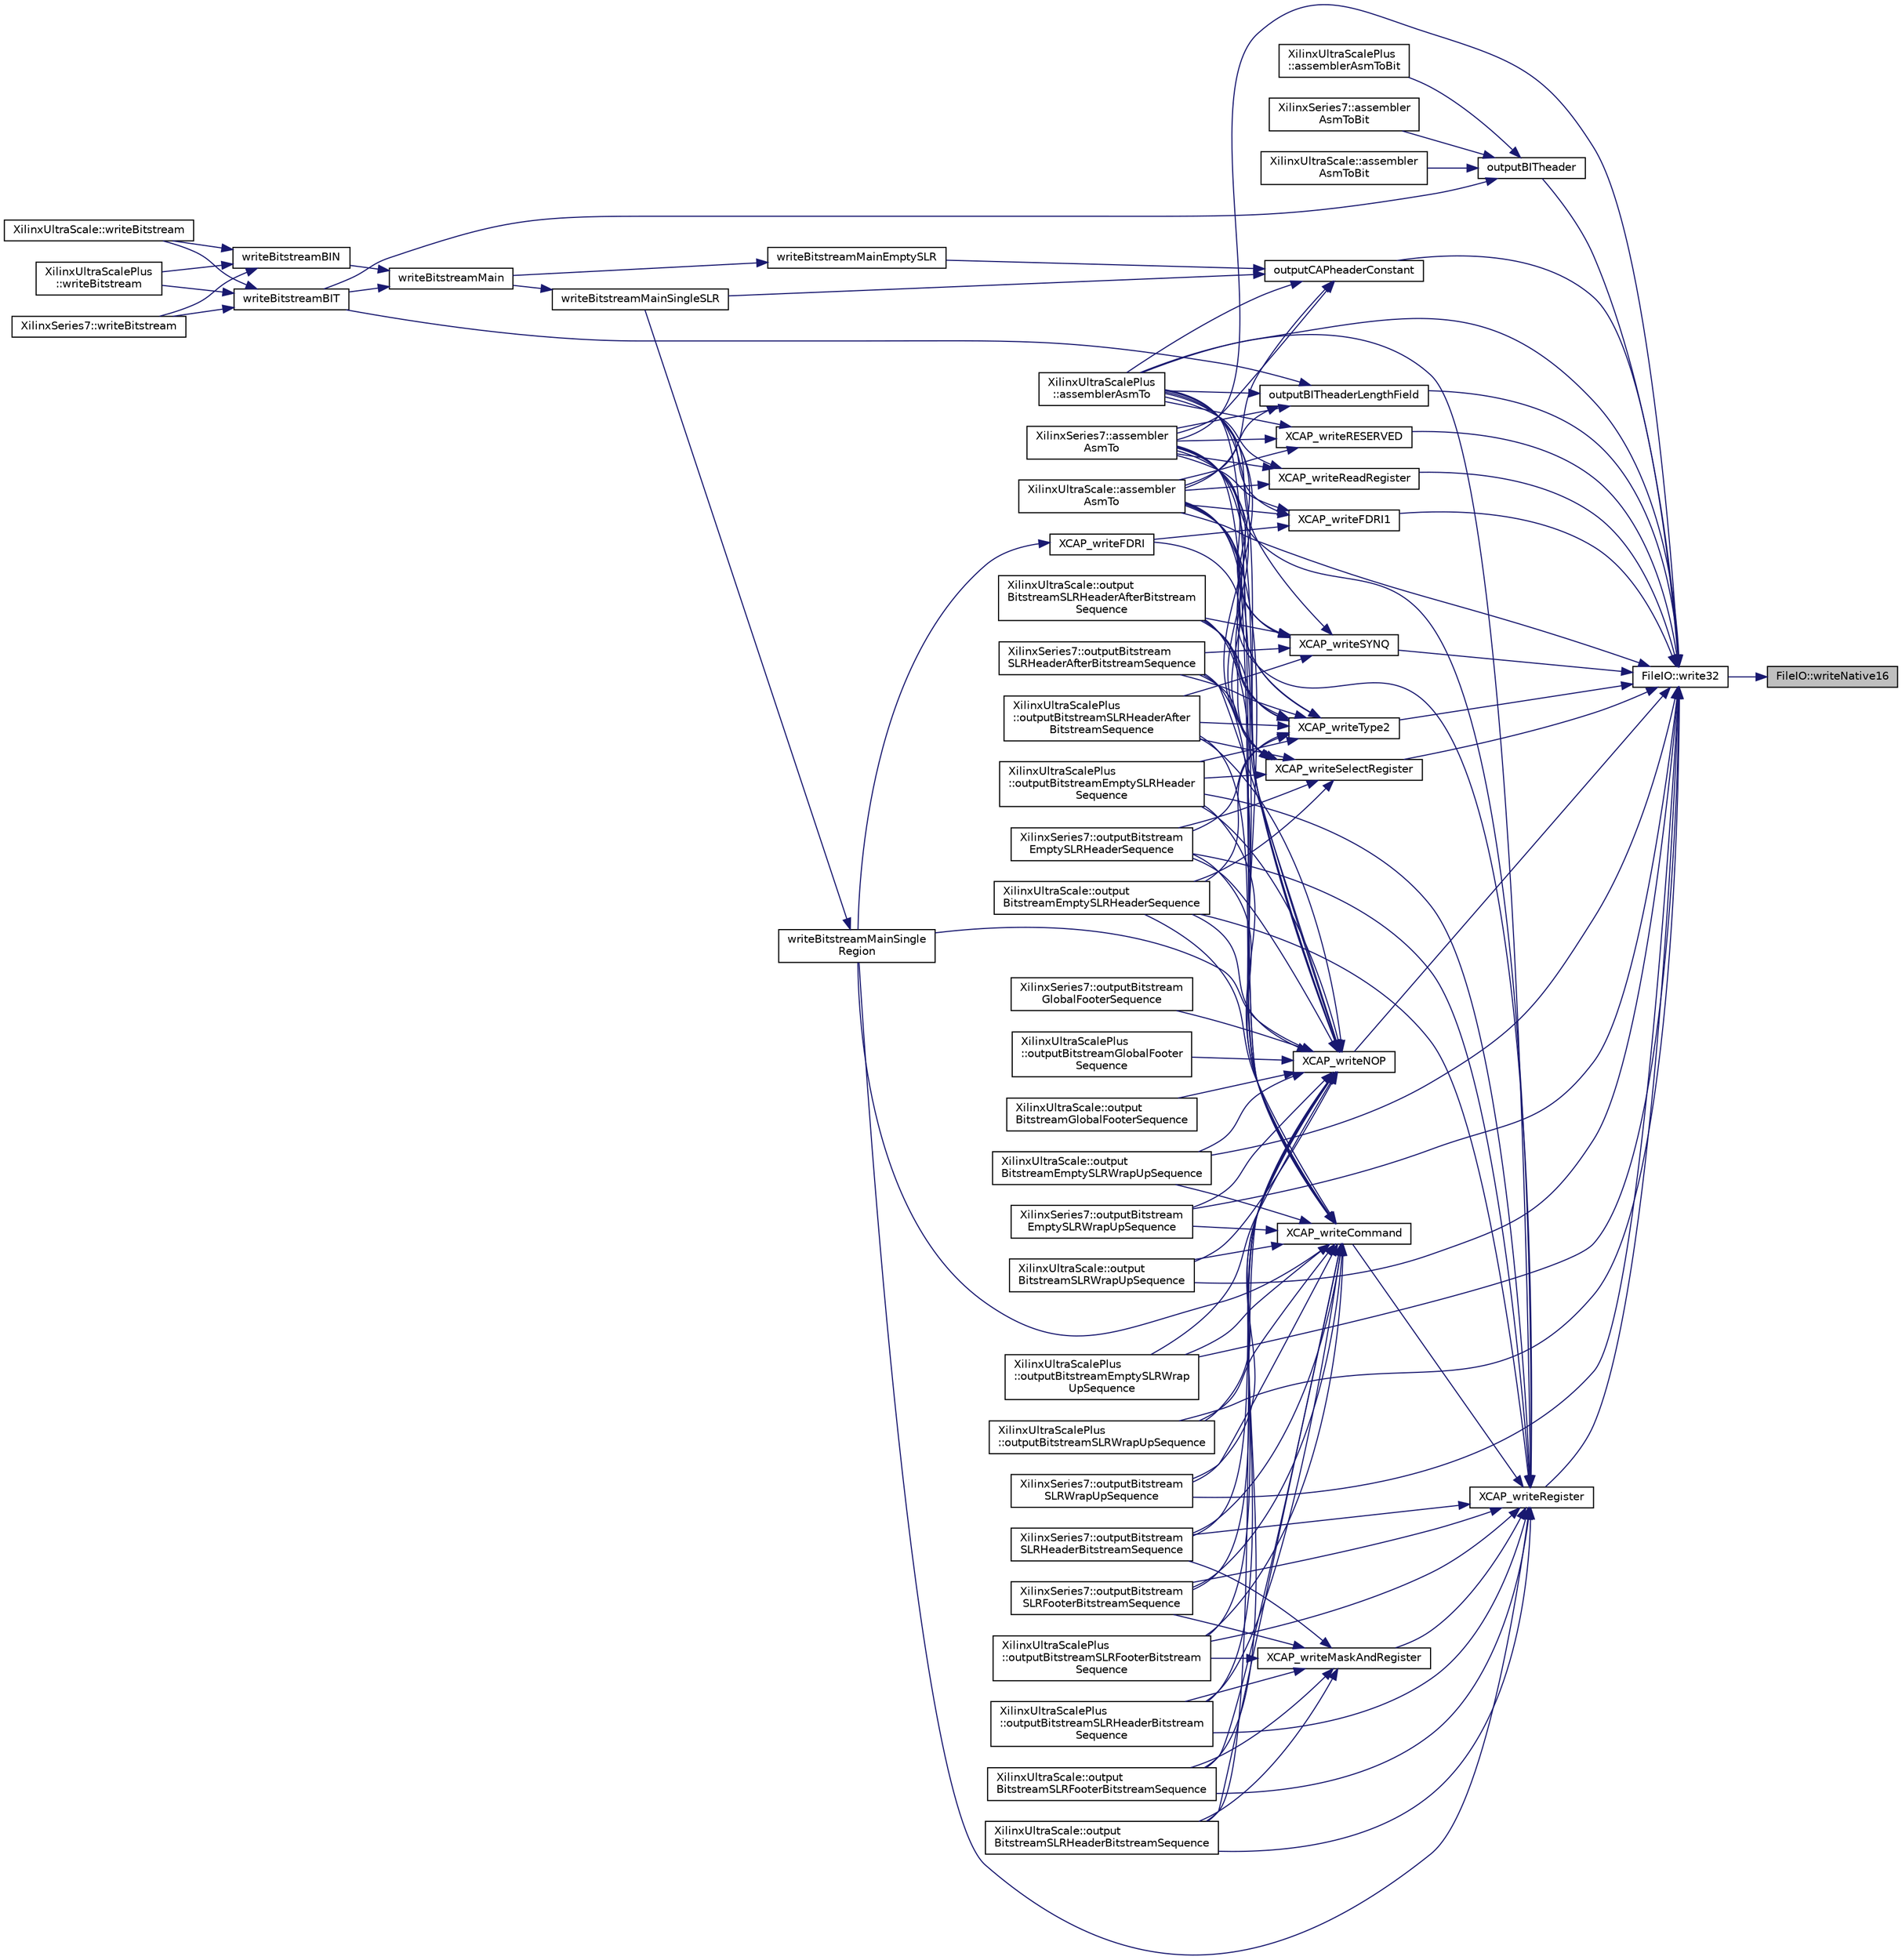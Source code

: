 digraph "FileIO::writeNative16"
{
 // INTERACTIVE_SVG=YES
 // LATEX_PDF_SIZE
  edge [fontname="Helvetica",fontsize="10",labelfontname="Helvetica",labelfontsize="10"];
  node [fontname="Helvetica",fontsize="10",shape=record];
  rankdir="RL";
  Node1 [label="FileIO::writeNative16",height=0.2,width=0.4,color="black", fillcolor="grey75", style="filled", fontcolor="black",tooltip=" "];
  Node1 -> Node2 [dir="back",color="midnightblue",fontsize="10",style="solid",fontname="Helvetica"];
  Node2 [label="FileIO::write32",height=0.2,width=0.4,color="black", fillcolor="white", style="filled",URL="$namespaceFileIO.html#afa294bfd5dd5b103f150467ec14e64a9",tooltip=" "];
  Node2 -> Node3 [dir="back",color="midnightblue",fontsize="10",style="solid",fontname="Helvetica"];
  Node3 [label="XilinxSeries7::assembler\lAsmTo",height=0.2,width=0.4,color="black", fillcolor="white", style="filled",URL="$classXilinxSeries7.html#a55408605598e79ef1e48420adf6848dd",tooltip=" "];
  Node2 -> Node4 [dir="back",color="midnightblue",fontsize="10",style="solid",fontname="Helvetica"];
  Node4 [label="XilinxUltraScale::assembler\lAsmTo",height=0.2,width=0.4,color="black", fillcolor="white", style="filled",URL="$classXilinxUltraScale.html#afc4e9db4c8bcd178dc5cdbb383973051",tooltip=" "];
  Node2 -> Node5 [dir="back",color="midnightblue",fontsize="10",style="solid",fontname="Helvetica"];
  Node5 [label="XilinxUltraScalePlus\l::assemblerAsmTo",height=0.2,width=0.4,color="black", fillcolor="white", style="filled",URL="$classXilinxUltraScalePlus.html#a7f5dd1945da9b8e8624369beb36c403d",tooltip=" "];
  Node2 -> Node6 [dir="back",color="midnightblue",fontsize="10",style="solid",fontname="Helvetica"];
  Node6 [label="outputBITheader",height=0.2,width=0.4,color="black", fillcolor="white", style="filled",URL="$inlineOutput_8h.html#a0c4ad3b4e1c62c65e46e9cd76047b39e",tooltip=" "];
  Node6 -> Node7 [dir="back",color="midnightblue",fontsize="10",style="solid",fontname="Helvetica"];
  Node7 [label="XilinxSeries7::assembler\lAsmToBit",height=0.2,width=0.4,color="black", fillcolor="white", style="filled",URL="$classXilinxSeries7.html#a5eba055b502e6ec005effa869b5c111b",tooltip=" "];
  Node6 -> Node8 [dir="back",color="midnightblue",fontsize="10",style="solid",fontname="Helvetica"];
  Node8 [label="XilinxUltraScale::assembler\lAsmToBit",height=0.2,width=0.4,color="black", fillcolor="white", style="filled",URL="$classXilinxUltraScale.html#a0c9e824e7511341e771c32f04bee4aa5",tooltip=" "];
  Node6 -> Node9 [dir="back",color="midnightblue",fontsize="10",style="solid",fontname="Helvetica"];
  Node9 [label="XilinxUltraScalePlus\l::assemblerAsmToBit",height=0.2,width=0.4,color="black", fillcolor="white", style="filled",URL="$classXilinxUltraScalePlus.html#a1aa2f41f22930582064e24bc6552eb09",tooltip=" "];
  Node6 -> Node10 [dir="back",color="midnightblue",fontsize="10",style="solid",fontname="Helvetica"];
  Node10 [label="writeBitstreamBIT",height=0.2,width=0.4,color="black", fillcolor="white", style="filled",URL="$inlineOutput_8h.html#a0add7e2ac43d97c33fb291db7ddce9ec",tooltip=" "];
  Node10 -> Node11 [dir="back",color="midnightblue",fontsize="10",style="solid",fontname="Helvetica"];
  Node11 [label="XilinxSeries7::writeBitstream",height=0.2,width=0.4,color="black", fillcolor="white", style="filled",URL="$classXilinxSeries7.html#a8e89db38dbb60abae6aeec780fff5015",tooltip=" "];
  Node10 -> Node12 [dir="back",color="midnightblue",fontsize="10",style="solid",fontname="Helvetica"];
  Node12 [label="XilinxUltraScale::writeBitstream",height=0.2,width=0.4,color="black", fillcolor="white", style="filled",URL="$classXilinxUltraScale.html#af163f68ca538a15deb895f71c18e29f1",tooltip=" "];
  Node10 -> Node13 [dir="back",color="midnightblue",fontsize="10",style="solid",fontname="Helvetica"];
  Node13 [label="XilinxUltraScalePlus\l::writeBitstream",height=0.2,width=0.4,color="black", fillcolor="white", style="filled",URL="$classXilinxUltraScalePlus.html#a9ccfa49a6f644294caee371fec039174",tooltip=" "];
  Node2 -> Node14 [dir="back",color="midnightblue",fontsize="10",style="solid",fontname="Helvetica"];
  Node14 [label="outputBITheaderLengthField",height=0.2,width=0.4,color="black", fillcolor="white", style="filled",URL="$inlineOutput_8h.html#a9b17679cb3f38c38b0faa8f0eff9fda6",tooltip=" "];
  Node14 -> Node3 [dir="back",color="midnightblue",fontsize="10",style="solid",fontname="Helvetica"];
  Node14 -> Node4 [dir="back",color="midnightblue",fontsize="10",style="solid",fontname="Helvetica"];
  Node14 -> Node5 [dir="back",color="midnightblue",fontsize="10",style="solid",fontname="Helvetica"];
  Node14 -> Node10 [dir="back",color="midnightblue",fontsize="10",style="solid",fontname="Helvetica"];
  Node2 -> Node15 [dir="back",color="midnightblue",fontsize="10",style="solid",fontname="Helvetica"];
  Node15 [label="XilinxUltraScale::output\lBitstreamEmptySLRWrapUpSequence",height=0.2,width=0.4,color="black", fillcolor="white", style="filled",URL="$classXilinxUltraScale.html#a6f9106dbebe8238c462168682c2b698f",tooltip=" "];
  Node2 -> Node16 [dir="back",color="midnightblue",fontsize="10",style="solid",fontname="Helvetica"];
  Node16 [label="XilinxSeries7::outputBitstream\lEmptySLRWrapUpSequence",height=0.2,width=0.4,color="black", fillcolor="white", style="filled",URL="$classXilinxSeries7.html#a72052347225f7095ff980ce68b207d55",tooltip=" "];
  Node2 -> Node17 [dir="back",color="midnightblue",fontsize="10",style="solid",fontname="Helvetica"];
  Node17 [label="XilinxUltraScalePlus\l::outputBitstreamEmptySLRWrap\lUpSequence",height=0.2,width=0.4,color="black", fillcolor="white", style="filled",URL="$classXilinxUltraScalePlus.html#abb22b7fd472cce80f5b270dfcdd5ae9b",tooltip=" "];
  Node2 -> Node18 [dir="back",color="midnightblue",fontsize="10",style="solid",fontname="Helvetica"];
  Node18 [label="XilinxUltraScalePlus\l::outputBitstreamSLRWrapUpSequence",height=0.2,width=0.4,color="black", fillcolor="white", style="filled",URL="$classXilinxUltraScalePlus.html#af7e5019f3c45360abdf3fb4bda8d06ae",tooltip=" "];
  Node2 -> Node19 [dir="back",color="midnightblue",fontsize="10",style="solid",fontname="Helvetica"];
  Node19 [label="XilinxSeries7::outputBitstream\lSLRWrapUpSequence",height=0.2,width=0.4,color="black", fillcolor="white", style="filled",URL="$classXilinxSeries7.html#a2dedd177e85edd6911fedc87a87af82f",tooltip=" "];
  Node2 -> Node20 [dir="back",color="midnightblue",fontsize="10",style="solid",fontname="Helvetica"];
  Node20 [label="XilinxUltraScale::output\lBitstreamSLRWrapUpSequence",height=0.2,width=0.4,color="black", fillcolor="white", style="filled",URL="$classXilinxUltraScale.html#a907aa9d9c52fb0f58d1038c3ae994e8f",tooltip=" "];
  Node2 -> Node21 [dir="back",color="midnightblue",fontsize="10",style="solid",fontname="Helvetica"];
  Node21 [label="outputCAPheaderConstant",height=0.2,width=0.4,color="black", fillcolor="white", style="filled",URL="$inlineOutput_8h.html#a8fe62d8bda9cec6b6de8d1d13539044d",tooltip=" "];
  Node21 -> Node3 [dir="back",color="midnightblue",fontsize="10",style="solid",fontname="Helvetica"];
  Node21 -> Node4 [dir="back",color="midnightblue",fontsize="10",style="solid",fontname="Helvetica"];
  Node21 -> Node5 [dir="back",color="midnightblue",fontsize="10",style="solid",fontname="Helvetica"];
  Node21 -> Node22 [dir="back",color="midnightblue",fontsize="10",style="solid",fontname="Helvetica"];
  Node22 [label="writeBitstreamMainEmptySLR",height=0.2,width=0.4,color="black", fillcolor="white", style="filled",URL="$inlineOutput_8h.html#a4f52ac6156f635c9592b03690073d51a",tooltip=" "];
  Node22 -> Node23 [dir="back",color="midnightblue",fontsize="10",style="solid",fontname="Helvetica"];
  Node23 [label="writeBitstreamMain",height=0.2,width=0.4,color="black", fillcolor="white", style="filled",URL="$inlineOutput_8h.html#a3064b8b594edb427558e5c0c5935ba95",tooltip=" "];
  Node23 -> Node24 [dir="back",color="midnightblue",fontsize="10",style="solid",fontname="Helvetica"];
  Node24 [label="writeBitstreamBIN",height=0.2,width=0.4,color="black", fillcolor="white", style="filled",URL="$inlineOutput_8h.html#a219921af6a6c3663879d6929317e2a20",tooltip=" "];
  Node24 -> Node11 [dir="back",color="midnightblue",fontsize="10",style="solid",fontname="Helvetica"];
  Node24 -> Node13 [dir="back",color="midnightblue",fontsize="10",style="solid",fontname="Helvetica"];
  Node24 -> Node12 [dir="back",color="midnightblue",fontsize="10",style="solid",fontname="Helvetica"];
  Node23 -> Node10 [dir="back",color="midnightblue",fontsize="10",style="solid",fontname="Helvetica"];
  Node21 -> Node25 [dir="back",color="midnightblue",fontsize="10",style="solid",fontname="Helvetica"];
  Node25 [label="writeBitstreamMainSingleSLR",height=0.2,width=0.4,color="black", fillcolor="white", style="filled",URL="$inlineOutput_8h.html#a5fd8525df590cbfc7afc058df8335ab8",tooltip=" "];
  Node25 -> Node23 [dir="back",color="midnightblue",fontsize="10",style="solid",fontname="Helvetica"];
  Node2 -> Node26 [dir="back",color="midnightblue",fontsize="10",style="solid",fontname="Helvetica"];
  Node26 [label="XCAP_writeFDRI1",height=0.2,width=0.4,color="black", fillcolor="white", style="filled",URL="$inlineCAP_8h.html#a4d5beb2ea0b41f6e58399b91f402018e",tooltip="Generate and write only a type 1 FDRI command."];
  Node26 -> Node3 [dir="back",color="midnightblue",fontsize="10",style="solid",fontname="Helvetica"];
  Node26 -> Node4 [dir="back",color="midnightblue",fontsize="10",style="solid",fontname="Helvetica"];
  Node26 -> Node5 [dir="back",color="midnightblue",fontsize="10",style="solid",fontname="Helvetica"];
  Node26 -> Node27 [dir="back",color="midnightblue",fontsize="10",style="solid",fontname="Helvetica"];
  Node27 [label="XCAP_writeFDRI",height=0.2,width=0.4,color="black", fillcolor="white", style="filled",URL="$inlineCAP_8h.html#a53b36536da1931208ed86ec193d53a96",tooltip="Generate and write an FDRI command. Always uses type 2 command for simplicity."];
  Node27 -> Node28 [dir="back",color="midnightblue",fontsize="10",style="solid",fontname="Helvetica"];
  Node28 [label="writeBitstreamMainSingle\lRegion",height=0.2,width=0.4,color="black", fillcolor="white", style="filled",URL="$inlineOutput_8h.html#af14ad53082c77eb7649df04c0ccd87bf",tooltip=" "];
  Node28 -> Node25 [dir="back",color="midnightblue",fontsize="10",style="solid",fontname="Helvetica"];
  Node2 -> Node29 [dir="back",color="midnightblue",fontsize="10",style="solid",fontname="Helvetica"];
  Node29 [label="XCAP_writeNOP",height=0.2,width=0.4,color="black", fillcolor="white", style="filled",URL="$inlineCAP_8h.html#ae2bc9aff89db85a902d83e720fb6aea4",tooltip="Generate the encoding for NOP instructions and write them to file ofstream."];
  Node29 -> Node3 [dir="back",color="midnightblue",fontsize="10",style="solid",fontname="Helvetica"];
  Node29 -> Node4 [dir="back",color="midnightblue",fontsize="10",style="solid",fontname="Helvetica"];
  Node29 -> Node5 [dir="back",color="midnightblue",fontsize="10",style="solid",fontname="Helvetica"];
  Node29 -> Node30 [dir="back",color="midnightblue",fontsize="10",style="solid",fontname="Helvetica"];
  Node30 [label="XilinxUltraScalePlus\l::outputBitstreamEmptySLRHeader\lSequence",height=0.2,width=0.4,color="black", fillcolor="white", style="filled",URL="$classXilinxUltraScalePlus.html#a62860b8feb969823efe314884632cdf5",tooltip=" "];
  Node29 -> Node31 [dir="back",color="midnightblue",fontsize="10",style="solid",fontname="Helvetica"];
  Node31 [label="XilinxSeries7::outputBitstream\lEmptySLRHeaderSequence",height=0.2,width=0.4,color="black", fillcolor="white", style="filled",URL="$classXilinxSeries7.html#a91a3c0ba562a173a1025c3e88bb3a396",tooltip=" "];
  Node29 -> Node32 [dir="back",color="midnightblue",fontsize="10",style="solid",fontname="Helvetica"];
  Node32 [label="XilinxUltraScale::output\lBitstreamEmptySLRHeaderSequence",height=0.2,width=0.4,color="black", fillcolor="white", style="filled",URL="$classXilinxUltraScale.html#ae14390ee28e7fb6f68e83b6c712b5a43",tooltip=" "];
  Node29 -> Node16 [dir="back",color="midnightblue",fontsize="10",style="solid",fontname="Helvetica"];
  Node29 -> Node15 [dir="back",color="midnightblue",fontsize="10",style="solid",fontname="Helvetica"];
  Node29 -> Node17 [dir="back",color="midnightblue",fontsize="10",style="solid",fontname="Helvetica"];
  Node29 -> Node33 [dir="back",color="midnightblue",fontsize="10",style="solid",fontname="Helvetica"];
  Node33 [label="XilinxSeries7::outputBitstream\lGlobalFooterSequence",height=0.2,width=0.4,color="black", fillcolor="white", style="filled",URL="$classXilinxSeries7.html#af64c6fe4b86897baa2fa6e64fed1c6af",tooltip=" "];
  Node29 -> Node34 [dir="back",color="midnightblue",fontsize="10",style="solid",fontname="Helvetica"];
  Node34 [label="XilinxUltraScalePlus\l::outputBitstreamGlobalFooter\lSequence",height=0.2,width=0.4,color="black", fillcolor="white", style="filled",URL="$classXilinxUltraScalePlus.html#aea7bba267c386108c5b335cb61e3fad6",tooltip=" "];
  Node29 -> Node35 [dir="back",color="midnightblue",fontsize="10",style="solid",fontname="Helvetica"];
  Node35 [label="XilinxUltraScale::output\lBitstreamGlobalFooterSequence",height=0.2,width=0.4,color="black", fillcolor="white", style="filled",URL="$classXilinxUltraScale.html#a7af5e17d3ef663e7e539d3f815ca2d48",tooltip=" "];
  Node29 -> Node36 [dir="back",color="midnightblue",fontsize="10",style="solid",fontname="Helvetica"];
  Node36 [label="XilinxSeries7::outputBitstream\lSLRFooterBitstreamSequence",height=0.2,width=0.4,color="black", fillcolor="white", style="filled",URL="$classXilinxSeries7.html#a3af4f704c72de38a357b3d7162f39e63",tooltip=" "];
  Node29 -> Node37 [dir="back",color="midnightblue",fontsize="10",style="solid",fontname="Helvetica"];
  Node37 [label="XilinxUltraScalePlus\l::outputBitstreamSLRFooterBitstream\lSequence",height=0.2,width=0.4,color="black", fillcolor="white", style="filled",URL="$classXilinxUltraScalePlus.html#a0f85d780e00a3bc687831b8bc1d3646c",tooltip=" "];
  Node29 -> Node38 [dir="back",color="midnightblue",fontsize="10",style="solid",fontname="Helvetica"];
  Node38 [label="XilinxUltraScale::output\lBitstreamSLRFooterBitstreamSequence",height=0.2,width=0.4,color="black", fillcolor="white", style="filled",URL="$classXilinxUltraScale.html#af294615bb77ed6aef666bbac5b6f0b59",tooltip=" "];
  Node29 -> Node39 [dir="back",color="midnightblue",fontsize="10",style="solid",fontname="Helvetica"];
  Node39 [label="XilinxUltraScale::output\lBitstreamSLRHeaderAfterBitstream\lSequence",height=0.2,width=0.4,color="black", fillcolor="white", style="filled",URL="$classXilinxUltraScale.html#add2aeffe25f7261c7f240e6aeaf686fa",tooltip=" "];
  Node29 -> Node40 [dir="back",color="midnightblue",fontsize="10",style="solid",fontname="Helvetica"];
  Node40 [label="XilinxSeries7::outputBitstream\lSLRHeaderAfterBitstreamSequence",height=0.2,width=0.4,color="black", fillcolor="white", style="filled",URL="$classXilinxSeries7.html#a25f779cb66534990336e9e6abbca8e9a",tooltip=" "];
  Node29 -> Node41 [dir="back",color="midnightblue",fontsize="10",style="solid",fontname="Helvetica"];
  Node41 [label="XilinxUltraScalePlus\l::outputBitstreamSLRHeaderAfter\lBitstreamSequence",height=0.2,width=0.4,color="black", fillcolor="white", style="filled",URL="$classXilinxUltraScalePlus.html#a15594d8a8ef3e566a76d4266543cb5f3",tooltip=" "];
  Node29 -> Node42 [dir="back",color="midnightblue",fontsize="10",style="solid",fontname="Helvetica"];
  Node42 [label="XilinxUltraScale::output\lBitstreamSLRHeaderBitstreamSequence",height=0.2,width=0.4,color="black", fillcolor="white", style="filled",URL="$classXilinxUltraScale.html#af02eeea33625e348469cb6e4957f4632",tooltip=" "];
  Node29 -> Node43 [dir="back",color="midnightblue",fontsize="10",style="solid",fontname="Helvetica"];
  Node43 [label="XilinxSeries7::outputBitstream\lSLRHeaderBitstreamSequence",height=0.2,width=0.4,color="black", fillcolor="white", style="filled",URL="$classXilinxSeries7.html#aee61eb0fdac436117fc21932118d98e9",tooltip=" "];
  Node29 -> Node44 [dir="back",color="midnightblue",fontsize="10",style="solid",fontname="Helvetica"];
  Node44 [label="XilinxUltraScalePlus\l::outputBitstreamSLRHeaderBitstream\lSequence",height=0.2,width=0.4,color="black", fillcolor="white", style="filled",URL="$classXilinxUltraScalePlus.html#afd2fb1ce101f83febe2024561c823a11",tooltip=" "];
  Node29 -> Node19 [dir="back",color="midnightblue",fontsize="10",style="solid",fontname="Helvetica"];
  Node29 -> Node20 [dir="back",color="midnightblue",fontsize="10",style="solid",fontname="Helvetica"];
  Node29 -> Node18 [dir="back",color="midnightblue",fontsize="10",style="solid",fontname="Helvetica"];
  Node29 -> Node28 [dir="back",color="midnightblue",fontsize="10",style="solid",fontname="Helvetica"];
  Node2 -> Node45 [dir="back",color="midnightblue",fontsize="10",style="solid",fontname="Helvetica"];
  Node45 [label="XCAP_writeReadRegister",height=0.2,width=0.4,color="black", fillcolor="white", style="filled",URL="$inlineCAP_8h.html#aedc42f01b31e3e5ab31304a44c28bf75",tooltip="Generate the encoding for reading a CAP register and write it to file ofstream."];
  Node45 -> Node3 [dir="back",color="midnightblue",fontsize="10",style="solid",fontname="Helvetica"];
  Node45 -> Node5 [dir="back",color="midnightblue",fontsize="10",style="solid",fontname="Helvetica"];
  Node45 -> Node4 [dir="back",color="midnightblue",fontsize="10",style="solid",fontname="Helvetica"];
  Node2 -> Node46 [dir="back",color="midnightblue",fontsize="10",style="solid",fontname="Helvetica"];
  Node46 [label="XCAP_writeRegister",height=0.2,width=0.4,color="black", fillcolor="white", style="filled",URL="$inlineCAP_8h.html#a24c8331140999d0419c1a11ab3250d96",tooltip="Generate the encoding for writing a CAP register and write it to file ofstream."];
  Node46 -> Node3 [dir="back",color="midnightblue",fontsize="10",style="solid",fontname="Helvetica"];
  Node46 -> Node4 [dir="back",color="midnightblue",fontsize="10",style="solid",fontname="Helvetica"];
  Node46 -> Node5 [dir="back",color="midnightblue",fontsize="10",style="solid",fontname="Helvetica"];
  Node46 -> Node32 [dir="back",color="midnightblue",fontsize="10",style="solid",fontname="Helvetica"];
  Node46 -> Node31 [dir="back",color="midnightblue",fontsize="10",style="solid",fontname="Helvetica"];
  Node46 -> Node30 [dir="back",color="midnightblue",fontsize="10",style="solid",fontname="Helvetica"];
  Node46 -> Node37 [dir="back",color="midnightblue",fontsize="10",style="solid",fontname="Helvetica"];
  Node46 -> Node36 [dir="back",color="midnightblue",fontsize="10",style="solid",fontname="Helvetica"];
  Node46 -> Node38 [dir="back",color="midnightblue",fontsize="10",style="solid",fontname="Helvetica"];
  Node46 -> Node44 [dir="back",color="midnightblue",fontsize="10",style="solid",fontname="Helvetica"];
  Node46 -> Node43 [dir="back",color="midnightblue",fontsize="10",style="solid",fontname="Helvetica"];
  Node46 -> Node42 [dir="back",color="midnightblue",fontsize="10",style="solid",fontname="Helvetica"];
  Node46 -> Node28 [dir="back",color="midnightblue",fontsize="10",style="solid",fontname="Helvetica"];
  Node46 -> Node47 [dir="back",color="midnightblue",fontsize="10",style="solid",fontname="Helvetica"];
  Node47 [label="XCAP_writeCommand",height=0.2,width=0.4,color="black", fillcolor="white", style="filled",URL="$inlineCAP_8h.html#a523184af01d1123a582731ec80edb78b",tooltip="Generate the encoding for writing a CAP command and write it to file ofstream."];
  Node47 -> Node3 [dir="back",color="midnightblue",fontsize="10",style="solid",fontname="Helvetica"];
  Node47 -> Node4 [dir="back",color="midnightblue",fontsize="10",style="solid",fontname="Helvetica"];
  Node47 -> Node5 [dir="back",color="midnightblue",fontsize="10",style="solid",fontname="Helvetica"];
  Node47 -> Node30 [dir="back",color="midnightblue",fontsize="10",style="solid",fontname="Helvetica"];
  Node47 -> Node32 [dir="back",color="midnightblue",fontsize="10",style="solid",fontname="Helvetica"];
  Node47 -> Node31 [dir="back",color="midnightblue",fontsize="10",style="solid",fontname="Helvetica"];
  Node47 -> Node15 [dir="back",color="midnightblue",fontsize="10",style="solid",fontname="Helvetica"];
  Node47 -> Node16 [dir="back",color="midnightblue",fontsize="10",style="solid",fontname="Helvetica"];
  Node47 -> Node17 [dir="back",color="midnightblue",fontsize="10",style="solid",fontname="Helvetica"];
  Node47 -> Node37 [dir="back",color="midnightblue",fontsize="10",style="solid",fontname="Helvetica"];
  Node47 -> Node38 [dir="back",color="midnightblue",fontsize="10",style="solid",fontname="Helvetica"];
  Node47 -> Node36 [dir="back",color="midnightblue",fontsize="10",style="solid",fontname="Helvetica"];
  Node47 -> Node40 [dir="back",color="midnightblue",fontsize="10",style="solid",fontname="Helvetica"];
  Node47 -> Node39 [dir="back",color="midnightblue",fontsize="10",style="solid",fontname="Helvetica"];
  Node47 -> Node41 [dir="back",color="midnightblue",fontsize="10",style="solid",fontname="Helvetica"];
  Node47 -> Node44 [dir="back",color="midnightblue",fontsize="10",style="solid",fontname="Helvetica"];
  Node47 -> Node43 [dir="back",color="midnightblue",fontsize="10",style="solid",fontname="Helvetica"];
  Node47 -> Node42 [dir="back",color="midnightblue",fontsize="10",style="solid",fontname="Helvetica"];
  Node47 -> Node19 [dir="back",color="midnightblue",fontsize="10",style="solid",fontname="Helvetica"];
  Node47 -> Node18 [dir="back",color="midnightblue",fontsize="10",style="solid",fontname="Helvetica"];
  Node47 -> Node20 [dir="back",color="midnightblue",fontsize="10",style="solid",fontname="Helvetica"];
  Node47 -> Node28 [dir="back",color="midnightblue",fontsize="10",style="solid",fontname="Helvetica"];
  Node46 -> Node48 [dir="back",color="midnightblue",fontsize="10",style="solid",fontname="Helvetica"];
  Node48 [label="XCAP_writeMaskAndRegister",height=0.2,width=0.4,color="black", fillcolor="white", style="filled",URL="$inlineCAP_8h.html#a82026709921b8d2c04dc152f3d6e43ce",tooltip="Generate the encoding for writing a CAP register with a mask and write it to file ofstream."];
  Node48 -> Node36 [dir="back",color="midnightblue",fontsize="10",style="solid",fontname="Helvetica"];
  Node48 -> Node38 [dir="back",color="midnightblue",fontsize="10",style="solid",fontname="Helvetica"];
  Node48 -> Node37 [dir="back",color="midnightblue",fontsize="10",style="solid",fontname="Helvetica"];
  Node48 -> Node43 [dir="back",color="midnightblue",fontsize="10",style="solid",fontname="Helvetica"];
  Node48 -> Node44 [dir="back",color="midnightblue",fontsize="10",style="solid",fontname="Helvetica"];
  Node48 -> Node42 [dir="back",color="midnightblue",fontsize="10",style="solid",fontname="Helvetica"];
  Node2 -> Node49 [dir="back",color="midnightblue",fontsize="10",style="solid",fontname="Helvetica"];
  Node49 [label="XCAP_writeRESERVED",height=0.2,width=0.4,color="black", fillcolor="white", style="filled",URL="$inlineCAP_8h.html#a7d11e6758a06aae668fed38db62a46b9",tooltip="Generate the encoding for Reserved instructions and write them to file ofstream."];
  Node49 -> Node3 [dir="back",color="midnightblue",fontsize="10",style="solid",fontname="Helvetica"];
  Node49 -> Node5 [dir="back",color="midnightblue",fontsize="10",style="solid",fontname="Helvetica"];
  Node49 -> Node4 [dir="back",color="midnightblue",fontsize="10",style="solid",fontname="Helvetica"];
  Node2 -> Node50 [dir="back",color="midnightblue",fontsize="10",style="solid",fontname="Helvetica"];
  Node50 [label="XCAP_writeSelectRegister",height=0.2,width=0.4,color="black", fillcolor="white", style="filled",URL="$inlineCAP_8h.html#a725ef00dd44fad9f8a7679ee1f0bc206",tooltip="Generate the encoding for \"selecting\" a CAP register and write it to file ofstream."];
  Node50 -> Node3 [dir="back",color="midnightblue",fontsize="10",style="solid",fontname="Helvetica"];
  Node50 -> Node4 [dir="back",color="midnightblue",fontsize="10",style="solid",fontname="Helvetica"];
  Node50 -> Node5 [dir="back",color="midnightblue",fontsize="10",style="solid",fontname="Helvetica"];
  Node50 -> Node31 [dir="back",color="midnightblue",fontsize="10",style="solid",fontname="Helvetica"];
  Node50 -> Node30 [dir="back",color="midnightblue",fontsize="10",style="solid",fontname="Helvetica"];
  Node50 -> Node32 [dir="back",color="midnightblue",fontsize="10",style="solid",fontname="Helvetica"];
  Node50 -> Node40 [dir="back",color="midnightblue",fontsize="10",style="solid",fontname="Helvetica"];
  Node50 -> Node39 [dir="back",color="midnightblue",fontsize="10",style="solid",fontname="Helvetica"];
  Node50 -> Node41 [dir="back",color="midnightblue",fontsize="10",style="solid",fontname="Helvetica"];
  Node2 -> Node51 [dir="back",color="midnightblue",fontsize="10",style="solid",fontname="Helvetica"];
  Node51 [label="XCAP_writeSYNQ",height=0.2,width=0.4,color="black", fillcolor="white", style="filled",URL="$inlineCAP_8h.html#a5fe8b103348dfce03a0202271e2fec64",tooltip="Generate and write an SYNQ command."];
  Node51 -> Node3 [dir="back",color="midnightblue",fontsize="10",style="solid",fontname="Helvetica"];
  Node51 -> Node5 [dir="back",color="midnightblue",fontsize="10",style="solid",fontname="Helvetica"];
  Node51 -> Node4 [dir="back",color="midnightblue",fontsize="10",style="solid",fontname="Helvetica"];
  Node51 -> Node39 [dir="back",color="midnightblue",fontsize="10",style="solid",fontname="Helvetica"];
  Node51 -> Node40 [dir="back",color="midnightblue",fontsize="10",style="solid",fontname="Helvetica"];
  Node51 -> Node41 [dir="back",color="midnightblue",fontsize="10",style="solid",fontname="Helvetica"];
  Node2 -> Node52 [dir="back",color="midnightblue",fontsize="10",style="solid",fontname="Helvetica"];
  Node52 [label="XCAP_writeType2",height=0.2,width=0.4,color="black", fillcolor="white", style="filled",URL="$inlineCAP_8h.html#a7f88f7623171587d4aed5d8ae0ab6886",tooltip="Generate and write only a type 2 FDRI command."];
  Node52 -> Node3 [dir="back",color="midnightblue",fontsize="10",style="solid",fontname="Helvetica"];
  Node52 -> Node4 [dir="back",color="midnightblue",fontsize="10",style="solid",fontname="Helvetica"];
  Node52 -> Node5 [dir="back",color="midnightblue",fontsize="10",style="solid",fontname="Helvetica"];
  Node52 -> Node30 [dir="back",color="midnightblue",fontsize="10",style="solid",fontname="Helvetica"];
  Node52 -> Node31 [dir="back",color="midnightblue",fontsize="10",style="solid",fontname="Helvetica"];
  Node52 -> Node32 [dir="back",color="midnightblue",fontsize="10",style="solid",fontname="Helvetica"];
  Node52 -> Node39 [dir="back",color="midnightblue",fontsize="10",style="solid",fontname="Helvetica"];
  Node52 -> Node41 [dir="back",color="midnightblue",fontsize="10",style="solid",fontname="Helvetica"];
  Node52 -> Node40 [dir="back",color="midnightblue",fontsize="10",style="solid",fontname="Helvetica"];
  Node52 -> Node27 [dir="back",color="midnightblue",fontsize="10",style="solid",fontname="Helvetica"];
}
